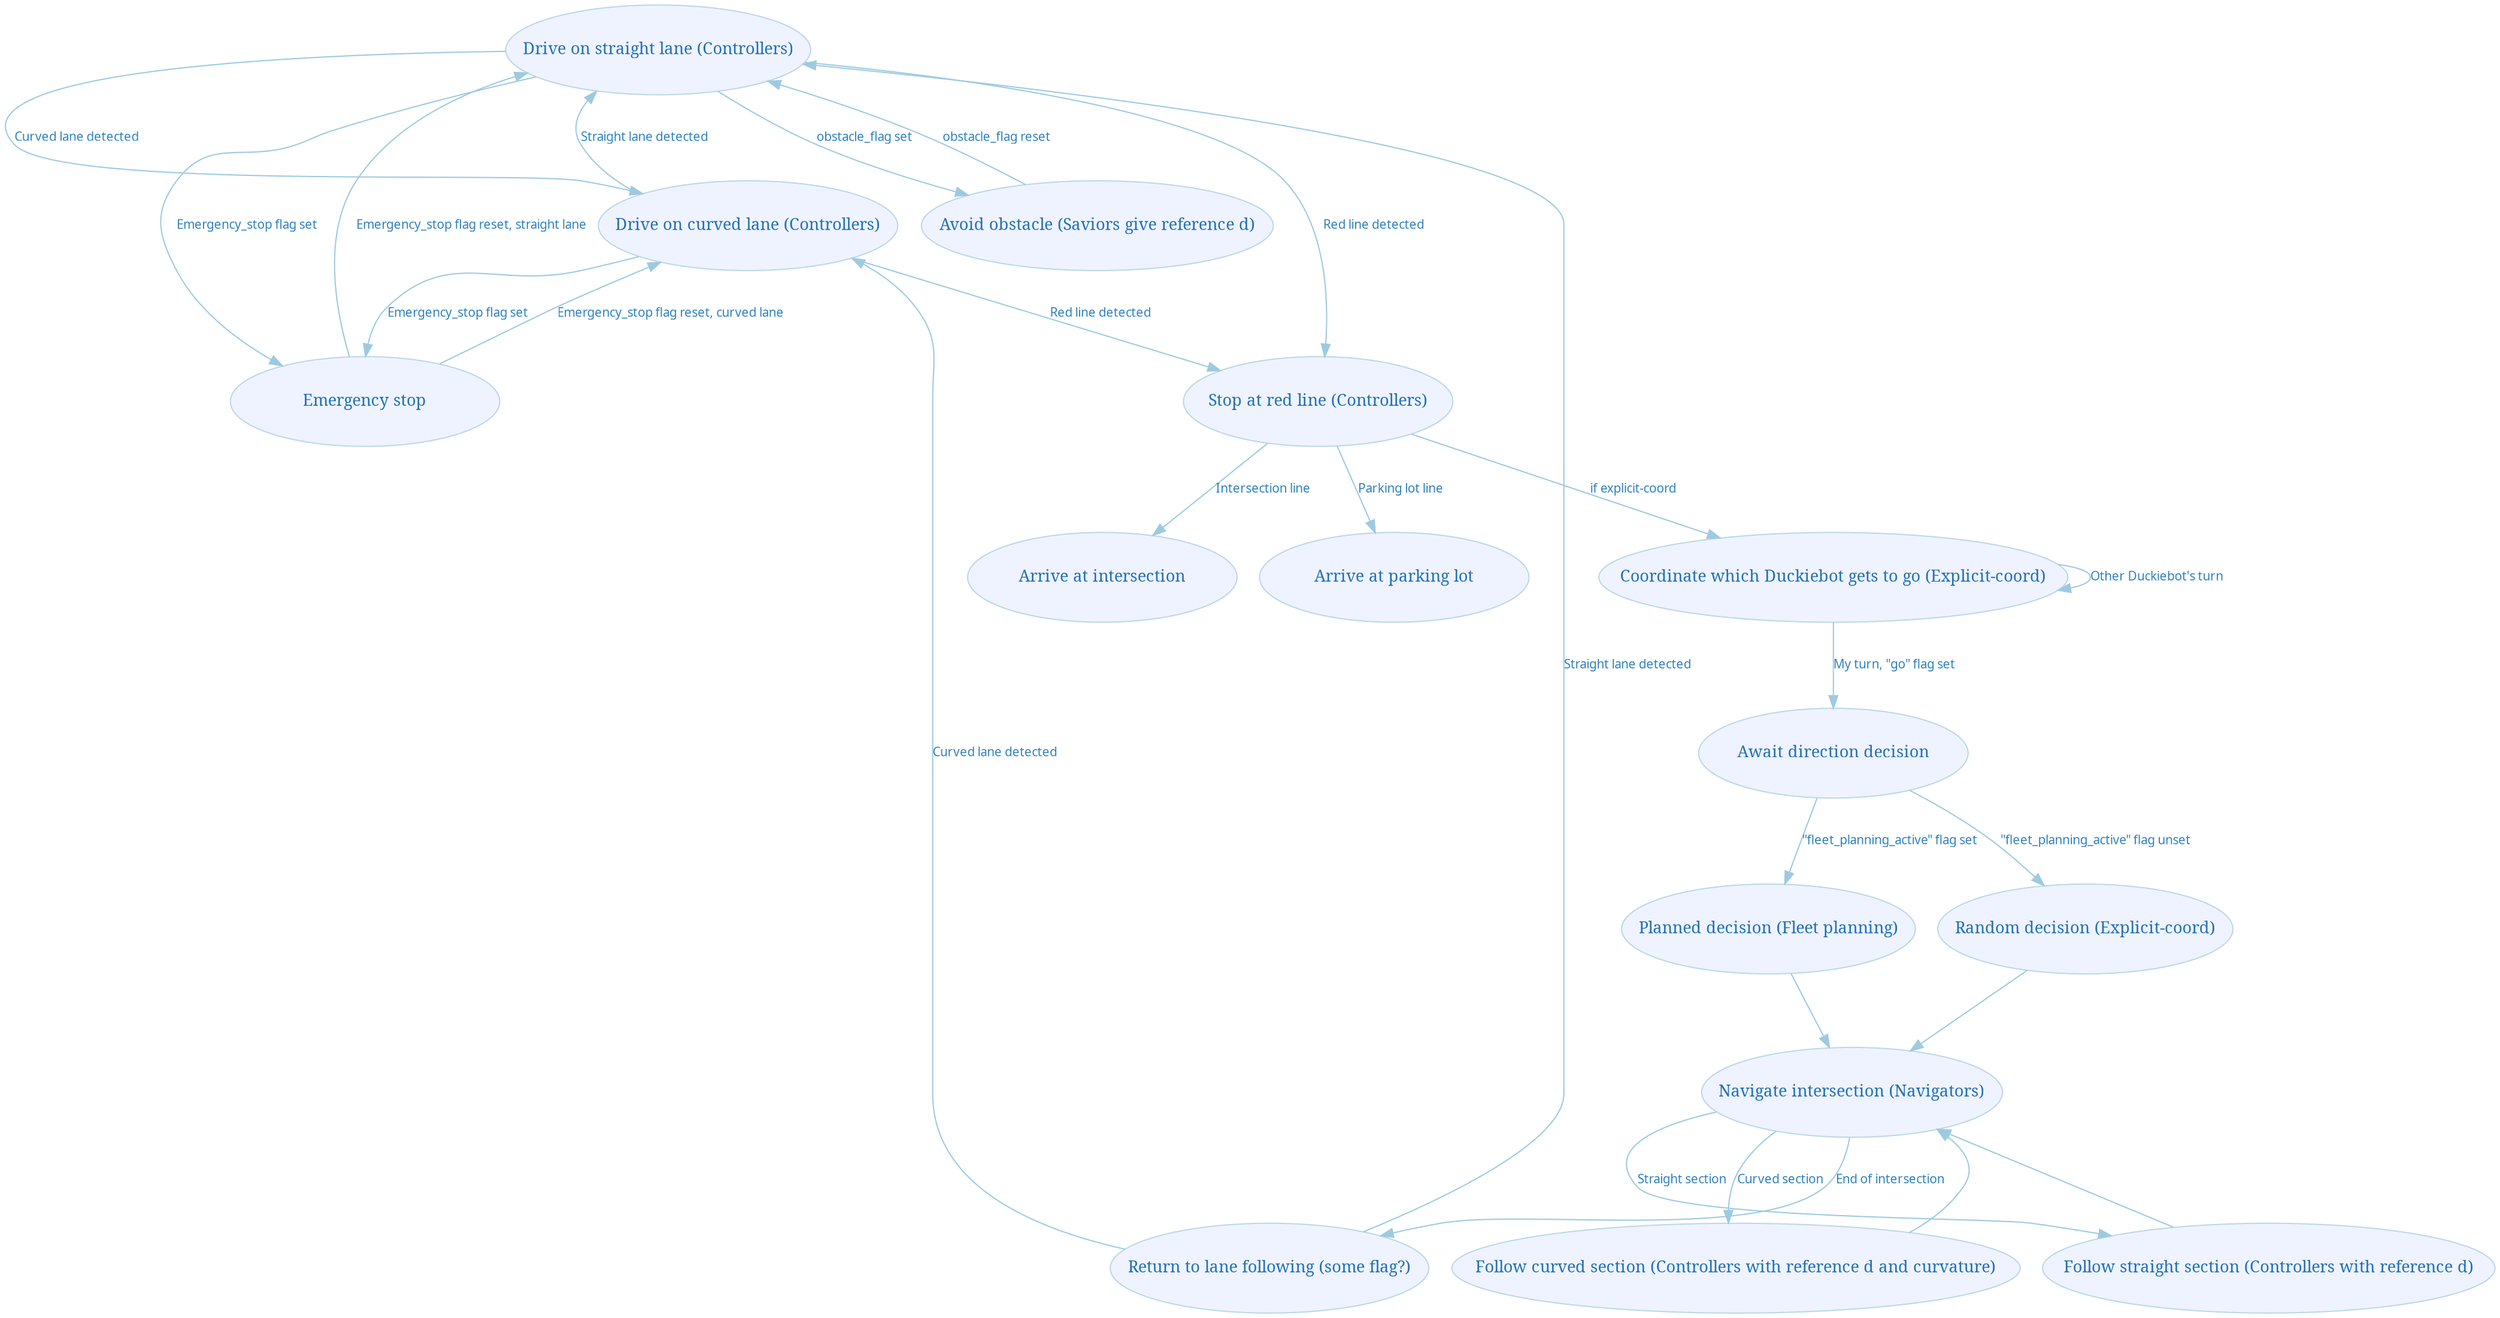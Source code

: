 digraph G {
    ordering="out";
    ranksep="0.8";
    fontname="sans-serif";
    rank="same";
    penwidth="0.1";
    edge [comment="Wildcard edge", 
          fontname="sans-serif", 
          fontsize=10, 
          colorscheme="blues3", 
          color=2, 
          fontcolor=3];
    node [style="filled", 
          colorscheme="blues4", 
          color="2", 
          fontname="serif", 
          distortion="0.5", 
          width="3.0", 
          fontsize=13, 
          fillcolor="1", 
          fontcolor="4", 
          height="1.0"];
    "straight_lane" [label="Drive on straight lane (Controllers)"];
    "curved_lane" [label="Drive on curved lane (Controllers)"];
    "straight_lane" -> "curved_lane"  [label="Curved lane detected"];
    "curved_lane" -> "straight_lane"  [label="Straight lane detected"];
    "emergency_stop" [label="Emergency stop"];
    "curved_lane" -> "emergency_stop"  [label="Emergency_stop flag set"];
    "straight_lane" -> "emergency_stop"  [label="Emergency_stop flag set"];
    "emergency_stop" -> "curved_lane"  [label="Emergency_stop flag reset, curved lane"];
    "emergency_stop" -> "straight_lane"  [label="Emergency_stop flag reset, straight lane"];
    "avoid_obstacle" [label="Avoid obstacle (Saviors give reference d)"];
    "straight_lane" -> "avoid_obstacle"  [label="obstacle_flag set"];
    "avoid_obstacle" -> "straight_lane"  [label="obstacle_flag reset"];
    "red_line" [label="Stop at red line (Controllers)"];
    "straight_lane" -> "red_line"  [label="Red line detected"];
    "curved_lane" -> "red_line"  [label="Red line detected"];
    "intersection_arrive" [label="Arrive at intersection"];
    "red_line" -> "intersection_arrive"  [label="Intersection line"];
    "parking_arrive" [label="Arrive at parking lot"];
    "red_line" -> "parking_arrive"  [label="Parking lot line"];
    "intersection_random" [label="Random decision (Explicit-coord)"];
    "intersection_fleet_plan" [label="Planned decision (Fleet planning)"];
    "intersection_navigate" [label="Navigate intersection (Navigators)"];
    "intersection_straight" [label="Follow straight section (Controllers with reference d)"];
    "intersection_navigate" -> "intersection_straight"  [label="Straight section"];
    "intersection_curved" [label="Follow curved section (Controllers with reference d and curvature)"];
    "intersection_navigate" -> "intersection_curved"  [label="Curved section"];
    "intersection_end" [label="Return to lane following (some flag?)"];
    "intersection_navigate" -> "intersection_end"  [label="End of intersection"];
    "intersection_end" -> "straight_lane"  [label="Straight lane detected"];
    "intersection_end" -> "curved_lane"  [label="Curved lane detected"];
    "intersection_curved" -> "intersection_navigate";
    "intersection_straight" -> "intersection_navigate";
    "intersection_coord_explicit" [label="Coordinate which Duckiebot gets to go (Explicit-coord)"];
    "red_line" -> "intersection_coord_explicit"  [label="if explicit-coord"];
    "intersection_coord_explicit" -> "intersection_coord_explicit"  [label="Other Duckiebot's turn"];
    "intersection_decision" [label="Await direction decision"];
    "intersection_coord_explicit" -> "intersection_decision"  [label="My turn, \"go\" flag set"];
    "intersection_decision" -> "intersection_fleet_plan"  [label="\"fleet_planning_active\" flag set"];
    "intersection_decision" -> "intersection_random"  [label="\"fleet_planning_active\" flag unset"];
    "intersection_fleet_plan" -> "intersection_navigate";
    "intersection_random" -> "intersection_navigate";
}
